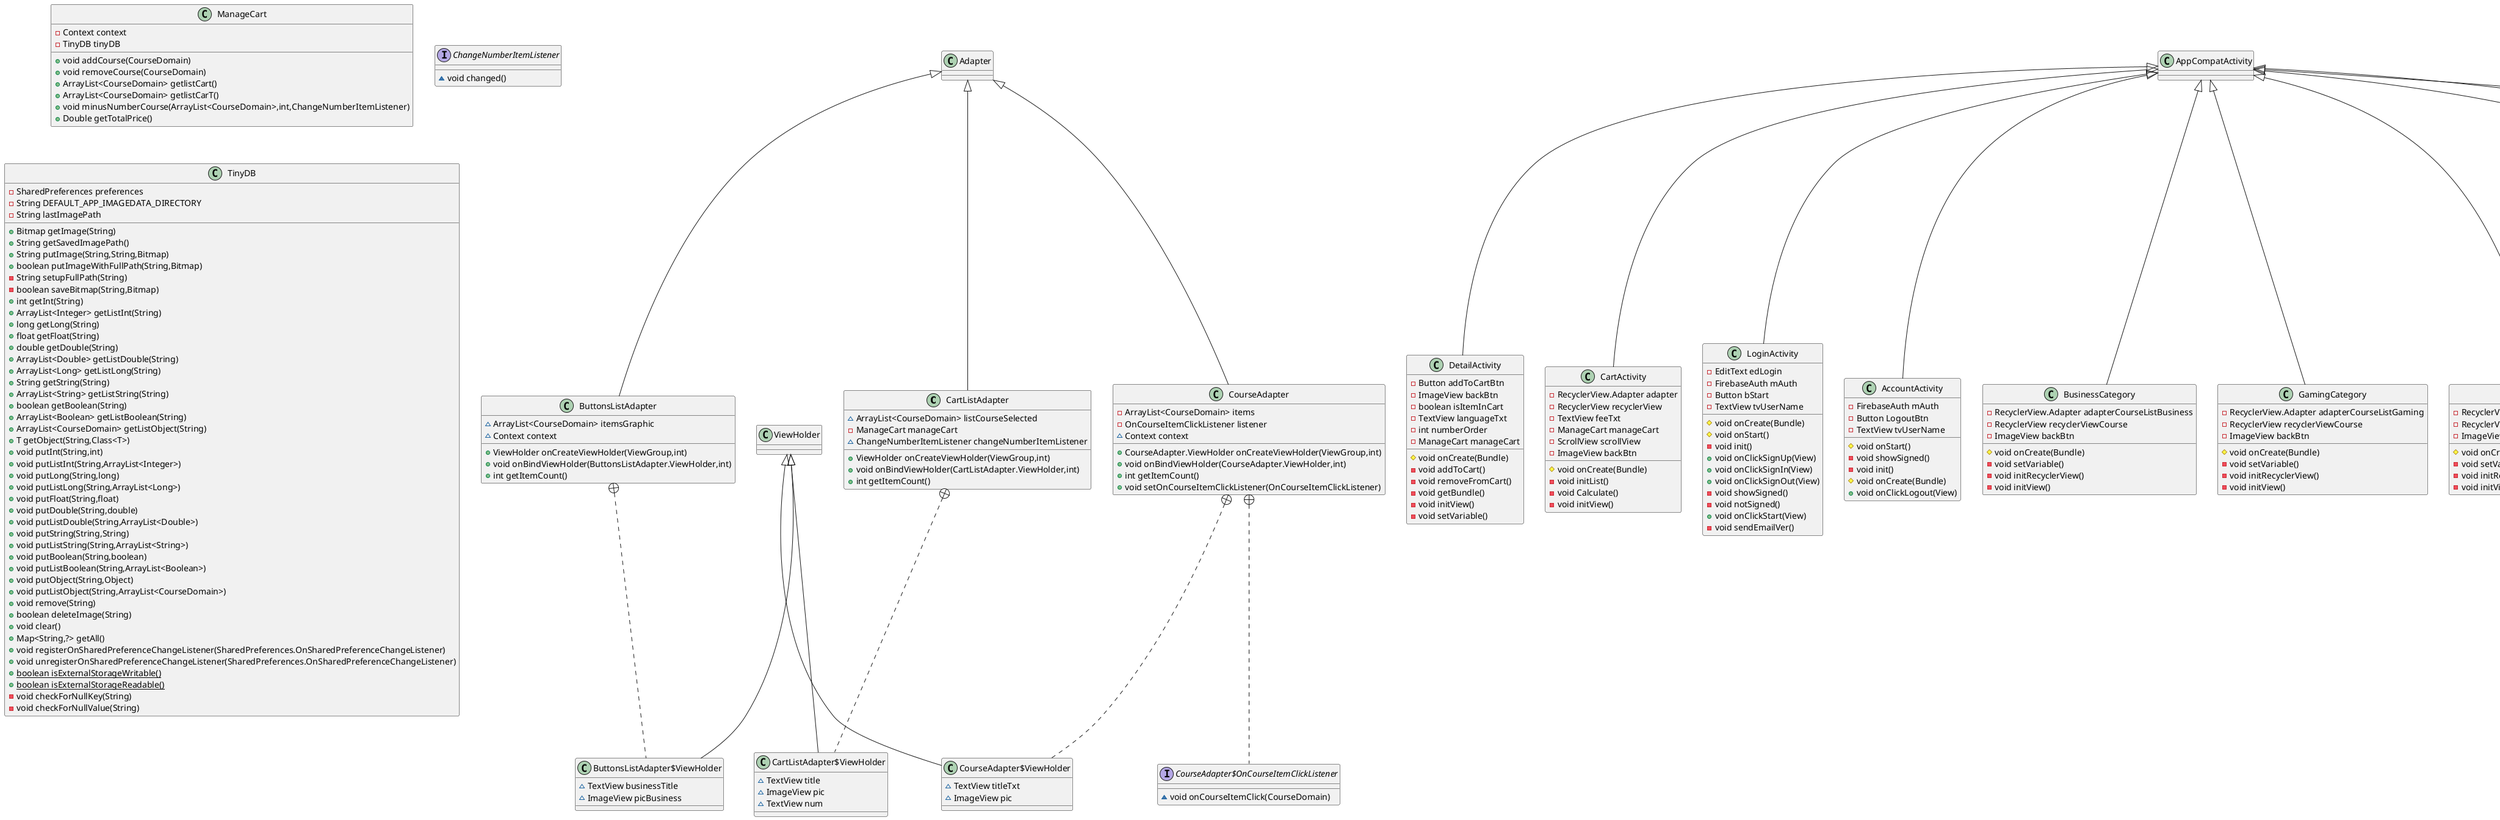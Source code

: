 @startuml
class CartListAdapter {
~ ArrayList<CourseDomain> listCourseSelected
- ManageCart manageCart
~ ChangeNumberItemListener changeNumberItemListener
+ ViewHolder onCreateViewHolder(ViewGroup,int)
+ void onBindViewHolder(CartListAdapter.ViewHolder,int)
+ int getItemCount()
}
class CartListAdapter$ViewHolder {
~ TextView title
~ ImageView pic
~ TextView num
}
class ManageCart {
- Context context
- TinyDB tinyDB
+ void addCourse(CourseDomain)
+ void removeCourse(CourseDomain)
+ ArrayList<CourseDomain> getlistCart()
+ ArrayList<CourseDomain> getlistCarT()
+ void minusNumberCourse(ArrayList<CourseDomain>,int,ChangeNumberItemListener)
+ Double getTotalPrice()
}
interface ChangeNumberItemListener {
~ void changed()
}
class DetailActivity {
- Button addToCartBtn
- ImageView backBtn
- boolean isItemInCart
- TextView languageTxt
- int numberOrder
- ManageCart manageCart
# void onCreate(Bundle)
- void addToCart()
- void removeFromCart()
- void getBundle()
- void initView()
- void setVariable()
}
class ButtonsListAdapter {
~ ArrayList<CourseDomain> itemsGraphic
~ Context context
+ ViewHolder onCreateViewHolder(ViewGroup,int)
+ void onBindViewHolder(ButtonsListAdapter.ViewHolder,int)
+ int getItemCount()
}
class ButtonsListAdapter$ViewHolder {
~ TextView businessTitle
~ ImageView picBusiness
}
class CartActivity {
- RecyclerView.Adapter adapter
- RecyclerView recyclerView
- TextView feeTxt
- ManageCart manageCart
- ScrollView scrollView
- ImageView backBtn
# void onCreate(Bundle)
- void initList()
- void Calculate()
- void initView()
}
class TinyDB {
- SharedPreferences preferences
- String DEFAULT_APP_IMAGEDATA_DIRECTORY
- String lastImagePath
+ Bitmap getImage(String)
+ String getSavedImagePath()
+ String putImage(String,String,Bitmap)
+ boolean putImageWithFullPath(String,Bitmap)
- String setupFullPath(String)
- boolean saveBitmap(String,Bitmap)
+ int getInt(String)
+ ArrayList<Integer> getListInt(String)
+ long getLong(String)
+ float getFloat(String)
+ double getDouble(String)
+ ArrayList<Double> getListDouble(String)
+ ArrayList<Long> getListLong(String)
+ String getString(String)
+ ArrayList<String> getListString(String)
+ boolean getBoolean(String)
+ ArrayList<Boolean> getListBoolean(String)
+ ArrayList<CourseDomain> getListObject(String)
+ T getObject(String,Class<T>)
+ void putInt(String,int)
+ void putListInt(String,ArrayList<Integer>)
+ void putLong(String,long)
+ void putListLong(String,ArrayList<Long>)
+ void putFloat(String,float)
+ void putDouble(String,double)
+ void putListDouble(String,ArrayList<Double>)
+ void putString(String,String)
+ void putListString(String,ArrayList<String>)
+ void putBoolean(String,boolean)
+ void putListBoolean(String,ArrayList<Boolean>)
+ void putObject(String,Object)
+ void putListObject(String,ArrayList<CourseDomain>)
+ void remove(String)
+ boolean deleteImage(String)
+ void clear()
+ Map<String,?> getAll()
+ void registerOnSharedPreferenceChangeListener(SharedPreferences.OnSharedPreferenceChangeListener)
+ void unregisterOnSharedPreferenceChangeListener(SharedPreferences.OnSharedPreferenceChangeListener)
+ {static} boolean isExternalStorageWritable()
+ {static} boolean isExternalStorageReadable()
- void checkForNullKey(String)
- void checkForNullValue(String)
}
class LoginActivity {
- EditText edLogin
- FirebaseAuth mAuth
- Button bStart
- TextView tvUserName
# void onCreate(Bundle)
# void onStart()
- void init()
+ void onClickSignUp(View)
+ void onClickSignIn(View)
+ void onClickSignOut(View)
- void showSigned()
- void notSigned()
+ void onClickStart(View)
- void sendEmailVer()
}
class AccountActivity {
- FirebaseAuth mAuth
- Button LogoutBtn
- TextView tvUserName
# void onStart()
- void showSigned()
- void init()
# void onCreate(Bundle)
+ void onClickLogout(View)
}
class BusinessCategory {
- RecyclerView.Adapter adapterCourseListBusiness
- RecyclerView recyclerViewCourse
- ImageView backBtn
# void onCreate(Bundle)
- void setVariable()
- void initRecyclerView()
- void initView()
}
class GamingCategory {
- RecyclerView.Adapter adapterCourseListGaming
- RecyclerView recyclerViewCourse
- ImageView backBtn
# void onCreate(Bundle)
- void setVariable()
- void initRecyclerView()
- void initView()
}
class CodingCategory {
- RecyclerView.Adapter adapterCourseListCoding
- RecyclerView recyclerViewCourse
- ImageView backBtn
# void onCreate(Bundle)
- void setVariable()
- void initRecyclerView()
- void initView()
}
class IntroActivity {
# void onCreate(Bundle)
+ void onClickAuth(View)
}
class CreativeCategory {
- RecyclerView.Adapter adapterCourseListCreative
- RecyclerView recyclerViewCourse
- ImageView backBtn
# void onCreate(Bundle)
- void setVariable()
- void initRecyclerView()
- void initView()
}
class MainActivity {
- RecyclerView.Adapter adapterCourses
+ RecyclerView recyclerViewCourses
- Button btnCall
- void init()
# void onCreate(Bundle)
- void initRecyclerView()
+ void onCourseItemClick(CourseDomain)
+ void onClickCall(View)
+ void catBusinessList(View)
+ void catCreativeList(View)
+ void catCodingList(View)
+ void catGamingList(View)
}
class CourseAdapter {
- ArrayList<CourseDomain> items
- OnCourseItemClickListener listener
~ Context context
+ CourseAdapter.ViewHolder onCreateViewHolder(ViewGroup,int)
+ void onBindViewHolder(CourseAdapter.ViewHolder,int)
+ int getItemCount()
+ void setOnCourseItemClickListener(OnCourseItemClickListener)
}
interface CourseAdapter$OnCourseItemClickListener {
~ void onCourseItemClick(CourseDomain)
}
class CourseAdapter$ViewHolder {
~ TextView titleTxt
~ ImageView pic
}
class CourseDomain {
- String title
- String owner
- int price
- String pic
- String descriptionTxt
- int numberInCard
- String languageTxt
+ String getTitle()
+ void setTitle(String)
+ String getOwner()
+ void setOwner(String)
+ int getPrice()
+ void setPrice(int)
+ int getNumberInCard()
+ void setNumberInCard(int)
+ String getDescriptionTxt()
+ void setDescriptionTxt(String)
+ String getLanguageTxt()
+ void setLanguageTxt(String)
+ String getPicUrl()
+ void setPicUrl(String)
}


Adapter <|-- CartListAdapter
CartListAdapter +.. CartListAdapter$ViewHolder
ViewHolder <|-- CartListAdapter$ViewHolder
AppCompatActivity <|-- DetailActivity
Adapter <|-- ButtonsListAdapter
ButtonsListAdapter +.. ButtonsListAdapter$ViewHolder
ViewHolder <|-- ButtonsListAdapter$ViewHolder
AppCompatActivity <|-- CartActivity
AppCompatActivity <|-- LoginActivity
AppCompatActivity <|-- AccountActivity
AppCompatActivity <|-- BusinessCategory
AppCompatActivity <|-- GamingCategory
AppCompatActivity <|-- CodingCategory
AppCompatActivity <|-- IntroActivity
AppCompatActivity <|-- CreativeCategory
OnCourseItemClickListener <|.. MainActivity
AppCompatActivity <|-- MainActivity
Adapter <|-- CourseAdapter
CourseAdapter +.. CourseAdapter$OnCourseItemClickListener
CourseAdapter +.. CourseAdapter$ViewHolder
ViewHolder <|-- CourseAdapter$ViewHolder
Serializable <|.. CourseDomain
@enduml